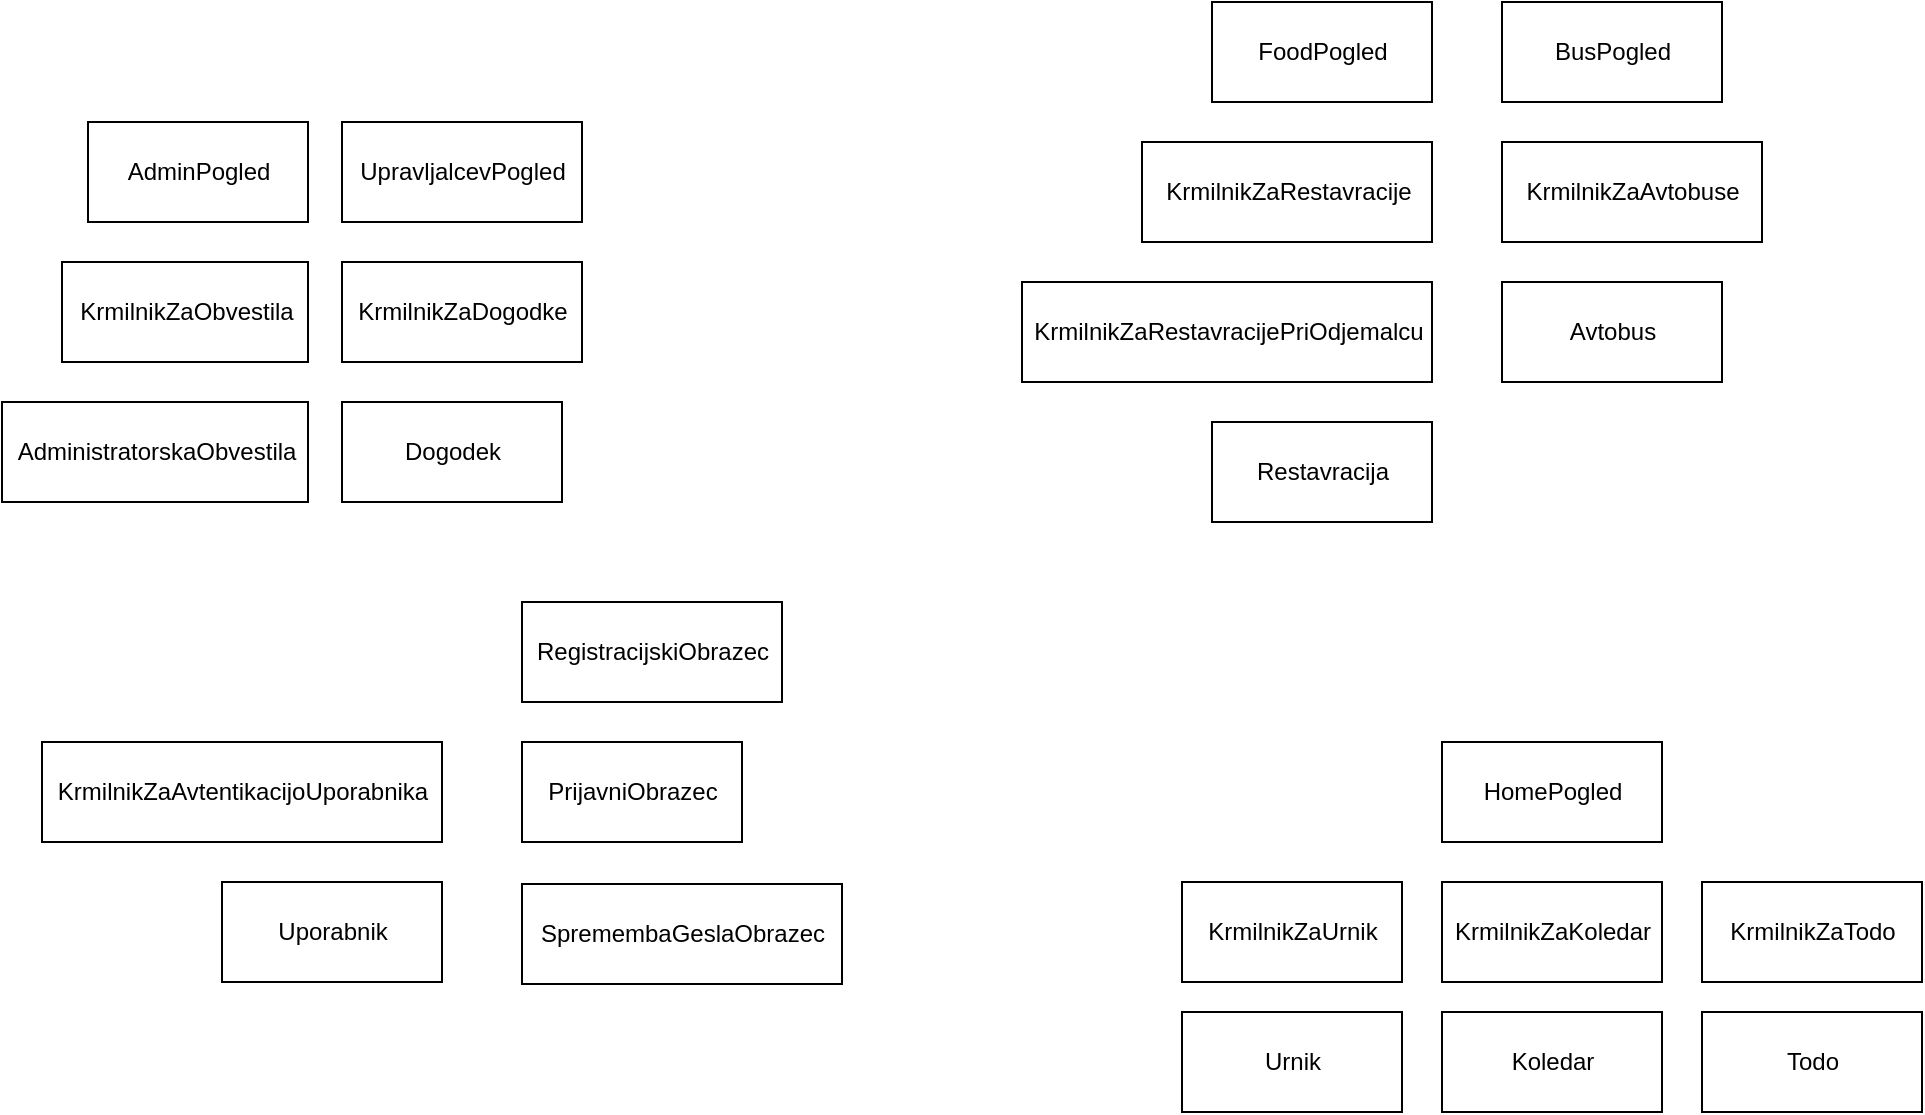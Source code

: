 <mxfile version="10.6.3" type="device"><diagram id="gvysWeZnoT_SXzcioMH8" name="Page-1"><mxGraphModel dx="1321" dy="717" grid="1" gridSize="10" guides="1" tooltips="1" connect="1" arrows="1" fold="1" page="1" pageScale="1" pageWidth="827" pageHeight="1169" math="0" shadow="0"><root><mxCell id="0"/><mxCell id="1" parent="0"/><mxCell id="FrU-sK3KYlYLVrynuc_L-1" value="KrmilnikZaAvtentikacijoUporabnika" style="html=1;" parent="1" vertex="1"><mxGeometry x="140" y="630" width="200" height="50" as="geometry"/></mxCell><mxCell id="FrU-sK3KYlYLVrynuc_L-2" value="Uporabnik" style="html=1;" parent="1" vertex="1"><mxGeometry x="230" y="700" width="110" height="50" as="geometry"/></mxCell><mxCell id="FrU-sK3KYlYLVrynuc_L-3" value="&lt;span id=&quot;docs-internal-guid-5d5e5d22-7fff-fd07-a806-9a033b7e2e0d&quot;&gt;&lt;span&gt;RegistracijskiObrazec&lt;/span&gt;&lt;/span&gt;" style="html=1;" parent="1" vertex="1"><mxGeometry x="380" y="560" width="130" height="50" as="geometry"/></mxCell><mxCell id="FrU-sK3KYlYLVrynuc_L-4" value="&lt;span id=&quot;docs-internal-guid-f1510172-7fff-1536-f7af-2f0ae2fb4b10&quot;&gt;&lt;span&gt;PrijavniObrazec&lt;/span&gt;&lt;/span&gt;&lt;br&gt;" style="html=1;" parent="1" vertex="1"><mxGeometry x="380" y="630" width="110" height="50" as="geometry"/></mxCell><mxCell id="FrU-sK3KYlYLVrynuc_L-5" value="&lt;span id=&quot;docs-internal-guid-1f981d7b-7fff-2f0d-8452-aeb2d681d6a1&quot;&gt;&lt;span&gt;SpremembaGeslaObrazec&lt;/span&gt;&lt;/span&gt;&lt;br&gt;" style="html=1;" parent="1" vertex="1"><mxGeometry x="380" y="701" width="160" height="50" as="geometry"/></mxCell><mxCell id="FrU-sK3KYlYLVrynuc_L-6" value="&lt;span id=&quot;docs-internal-guid-385ca362-7fff-4523-561a-d3fb539af6ee&quot;&gt;&lt;span&gt;HomePogled&lt;/span&gt;&lt;/span&gt;&lt;br&gt;" style="html=1;" parent="1" vertex="1"><mxGeometry x="840" y="630" width="110" height="50" as="geometry"/></mxCell><mxCell id="FrU-sK3KYlYLVrynuc_L-7" value="&lt;span id=&quot;docs-internal-guid-303bae89-7fff-5606-ccde-ac29cb5da506&quot;&gt;&lt;span&gt;FoodPogled&lt;/span&gt;&lt;/span&gt;&lt;br&gt;" style="html=1;" parent="1" vertex="1"><mxGeometry x="725" y="260" width="110" height="50" as="geometry"/></mxCell><mxCell id="FrU-sK3KYlYLVrynuc_L-8" value="&lt;span id=&quot;docs-internal-guid-7a662599-7fff-a21a-a9b4-c9670cae63f0&quot;&gt;&lt;span&gt;BusPogled&lt;/span&gt;&lt;/span&gt;&lt;br&gt;" style="html=1;" parent="1" vertex="1"><mxGeometry x="870" y="260" width="110" height="50" as="geometry"/></mxCell><mxCell id="FrU-sK3KYlYLVrynuc_L-9" value="&lt;span id=&quot;docs-internal-guid-a991defe-7fff-be4d-7914-2bbd52afe372&quot;&gt;&lt;span&gt;KrmilnikZaAvtobuse&lt;/span&gt;&lt;/span&gt;&lt;br&gt;" style="html=1;" parent="1" vertex="1"><mxGeometry x="870" y="330" width="130" height="50" as="geometry"/></mxCell><mxCell id="FrU-sK3KYlYLVrynuc_L-10" value="&lt;span id=&quot;docs-internal-guid-c814f853-7fff-e51c-042c-76f90d2741e7&quot;&gt;&lt;span&gt;Avtobus&lt;/span&gt;&lt;/span&gt;&lt;br&gt;" style="html=1;" parent="1" vertex="1"><mxGeometry x="870" y="400" width="110" height="50" as="geometry"/></mxCell><mxCell id="FrU-sK3KYlYLVrynuc_L-11" value="&lt;span id=&quot;docs-internal-guid-e93ed8f4-7fff-0957-f3b6-cfe99a8ef24b&quot;&gt;&lt;span&gt;KrmilnikZaRestavracije&lt;/span&gt;&lt;/span&gt;&lt;br&gt;" style="html=1;" parent="1" vertex="1"><mxGeometry x="690" y="330" width="145" height="50" as="geometry"/></mxCell><mxCell id="FrU-sK3KYlYLVrynuc_L-12" value="&lt;span id=&quot;docs-internal-guid-30a858fd-7fff-1481-1597-eb59142a8422&quot;&gt;&lt;span&gt;Restavracija&lt;/span&gt;&lt;/span&gt;&lt;br&gt;" style="html=1;" parent="1" vertex="1"><mxGeometry x="725" y="470" width="110" height="50" as="geometry"/></mxCell><mxCell id="FrU-sK3KYlYLVrynuc_L-16" value="&lt;span id=&quot;docs-internal-guid-2502a68c-7fff-2f80-a879-e1059742e11c&quot;&gt;&lt;span&gt;KrmilnikZaKoledar&lt;/span&gt;&lt;/span&gt;&lt;br&gt;" style="html=1;" parent="1" vertex="1"><mxGeometry x="840" y="700" width="110" height="50" as="geometry"/></mxCell><mxCell id="FrU-sK3KYlYLVrynuc_L-17" value="&lt;span id=&quot;docs-internal-guid-44ffa582-7fff-4ccc-4739-6e832f7d7005&quot;&gt;&lt;span&gt;Koledar&lt;/span&gt;&lt;/span&gt;&lt;br&gt;" style="html=1;" parent="1" vertex="1"><mxGeometry x="840" y="765" width="110" height="50" as="geometry"/></mxCell><mxCell id="FrU-sK3KYlYLVrynuc_L-18" value="&lt;span id=&quot;docs-internal-guid-0ff562ea-7fff-70f0-e65c-b59e4760c296&quot;&gt;&lt;span&gt;KrmilnikZaUrnik&lt;/span&gt;&lt;/span&gt;&lt;br&gt;" style="html=1;" parent="1" vertex="1"><mxGeometry x="710" y="700" width="110" height="50" as="geometry"/></mxCell><mxCell id="FrU-sK3KYlYLVrynuc_L-19" value="&lt;span id=&quot;docs-internal-guid-a8daa2e8-7fff-8c74-a171-830c6dfb81a6&quot;&gt;&lt;span&gt;Urnik&lt;/span&gt;&lt;/span&gt;&lt;br&gt;" style="html=1;" parent="1" vertex="1"><mxGeometry x="710" y="765" width="110" height="50" as="geometry"/></mxCell><mxCell id="FrU-sK3KYlYLVrynuc_L-20" value="&lt;span id=&quot;docs-internal-guid-5a57f680-7fff-b33b-1fd4-8496764adfb4&quot;&gt;&lt;span&gt;KrmilnikZaTodo&lt;/span&gt;&lt;/span&gt;&lt;br&gt;" style="html=1;" parent="1" vertex="1"><mxGeometry x="970" y="700" width="110" height="50" as="geometry"/></mxCell><mxCell id="FrU-sK3KYlYLVrynuc_L-21" value="&lt;span id=&quot;docs-internal-guid-2192ee43-7fff-cb25-ff67-e71ed42e6ba0&quot;&gt;&lt;span&gt;Todo&lt;/span&gt;&lt;/span&gt;&lt;br&gt;" style="html=1;" parent="1" vertex="1"><mxGeometry x="970" y="765" width="110" height="50" as="geometry"/></mxCell><mxCell id="FrU-sK3KYlYLVrynuc_L-22" value="&lt;span id=&quot;docs-internal-guid-eb859d99-7fff-d75e-61af-bc3576e9bf44&quot;&gt;&lt;span&gt;AdminPogled&lt;/span&gt;&lt;/span&gt;&lt;br&gt;" style="html=1;" parent="1" vertex="1"><mxGeometry x="163" y="320" width="110" height="50" as="geometry"/></mxCell><mxCell id="FrU-sK3KYlYLVrynuc_L-23" value="&lt;span id=&quot;docs-internal-guid-feaf06a0-7fff-ecff-2f92-b11c7bd58dc5&quot;&gt;&lt;span&gt;KrmilnikZaObvestila&lt;/span&gt;&lt;/span&gt;&lt;br&gt;" style="html=1;" parent="1" vertex="1"><mxGeometry x="150" y="390" width="123" height="50" as="geometry"/></mxCell><mxCell id="FrU-sK3KYlYLVrynuc_L-24" value="&lt;span id=&quot;docs-internal-guid-75a56341-7fff-0140-84c7-c02a08ae0aa8&quot;&gt;&lt;span&gt;AdministratorskaObvestila&lt;/span&gt;&lt;/span&gt;&lt;br&gt;" style="html=1;" parent="1" vertex="1"><mxGeometry x="120" y="460" width="153" height="50" as="geometry"/></mxCell><mxCell id="FrU-sK3KYlYLVrynuc_L-25" value="&lt;span id=&quot;docs-internal-guid-77586115-7fff-21f6-b231-f2821826a3e3&quot;&gt;&lt;span&gt;UpravljalcevPogled&lt;/span&gt;&lt;/span&gt;&lt;br&gt;" style="html=1;" parent="1" vertex="1"><mxGeometry x="290" y="320" width="120" height="50" as="geometry"/></mxCell><mxCell id="FrU-sK3KYlYLVrynuc_L-26" value="&lt;span id=&quot;docs-internal-guid-2fb9e42d-7fff-428b-39e3-e3fc7a8e6017&quot;&gt;&lt;span&gt;KrmilnikZaDogodke&lt;/span&gt;&lt;/span&gt;&lt;br&gt;" style="html=1;" parent="1" vertex="1"><mxGeometry x="290" y="390" width="120" height="50" as="geometry"/></mxCell><mxCell id="FrU-sK3KYlYLVrynuc_L-27" value="&lt;span id=&quot;docs-internal-guid-dd92a8e9-7fff-5385-87c8-135b018b22ae&quot;&gt;&lt;span&gt;Dogodek&lt;/span&gt;&lt;/span&gt;&lt;br&gt;" style="html=1;" parent="1" vertex="1"><mxGeometry x="290" y="460" width="110" height="50" as="geometry"/></mxCell><mxCell id="FrU-sK3KYlYLVrynuc_L-28" value="&lt;span id=&quot;docs-internal-guid-d638444c-7fff-6658-89ed-7f5f2a0943f8&quot;&gt;&lt;span&gt;KrmilnikZaRestavracijePriOdjemalcu&lt;/span&gt;&lt;/span&gt;&lt;br&gt;" style="html=1;" parent="1" vertex="1"><mxGeometry x="630" y="400" width="205" height="50" as="geometry"/></mxCell></root></mxGraphModel></diagram><diagram id="ZTqzeOJma1xVrEKHClJI" name="Page-2"><mxGraphModel dx="1812" dy="2962" grid="1" gridSize="10" guides="1" tooltips="1" connect="1" arrows="1" fold="1" page="1" pageScale="1" pageWidth="827" pageHeight="1169" math="0" shadow="0"><root><mxCell id="Y-PSo6K8p3dxQuI3xASP-0"/><mxCell id="Y-PSo6K8p3dxQuI3xASP-1" parent="Y-PSo6K8p3dxQuI3xASP-0"/><mxCell id="Y-PSo6K8p3dxQuI3xASP-5" style="edgeStyle=orthogonalEdgeStyle;rounded=0;orthogonalLoop=1;jettySize=auto;html=1;exitX=0.25;exitY=1;exitDx=0;exitDy=0;entryX=0;entryY=0.75;entryDx=0;entryDy=0;" parent="Y-PSo6K8p3dxQuI3xASP-1" source="Y-PSo6K8p3dxQuI3xASP-6" target="Y-PSo6K8p3dxQuI3xASP-9" edge="1"><mxGeometry relative="1" as="geometry"/></mxCell><mxCell id="Y-PSo6K8p3dxQuI3xASP-7" style="edgeStyle=orthogonalEdgeStyle;rounded=0;orthogonalLoop=1;jettySize=auto;html=1;exitX=0;exitY=0.25;exitDx=0;exitDy=0;entryX=0.75;entryY=1;entryDx=0;entryDy=0;" parent="Y-PSo6K8p3dxQuI3xASP-1" source="Y-PSo6K8p3dxQuI3xASP-9" target="Y-PSo6K8p3dxQuI3xASP-6" edge="1"><mxGeometry relative="1" as="geometry"/></mxCell><mxCell id="Y-PSo6K8p3dxQuI3xASP-11" value="" style="rounded=0;whiteSpace=wrap;html=1;fillColor=none;" parent="Y-PSo6K8p3dxQuI3xASP-1" vertex="1"><mxGeometry x="400" y="153" width="200" height="577" as="geometry"/></mxCell><mxCell id="Y-PSo6K8p3dxQuI3xASP-18" value="" style="endArrow=none;html=1;entryX=0.997;entryY=0.083;entryDx=0;entryDy=0;entryPerimeter=0;exitX=0;exitY=0.084;exitDx=0;exitDy=0;exitPerimeter=0;" parent="Y-PSo6K8p3dxQuI3xASP-1" source="Y-PSo6K8p3dxQuI3xASP-11" target="Y-PSo6K8p3dxQuI3xASP-11" edge="1"><mxGeometry width="50" height="50" relative="1" as="geometry"><mxPoint x="595" y="173.5" as="sourcePoint"/><mxPoint x="465" y="648.5" as="targetPoint"/></mxGeometry></mxCell><mxCell id="Y-PSo6K8p3dxQuI3xASP-19" value="&lt;b&gt;&lt;font style=&quot;font-size: 16px&quot;&gt;POGLEDI&lt;/font&gt;&lt;/b&gt;" style="text;html=1;strokeColor=none;fillColor=none;align=center;verticalAlign=middle;whiteSpace=wrap;rounded=0;" parent="Y-PSo6K8p3dxQuI3xASP-1" vertex="1"><mxGeometry x="415" y="160" width="170" height="40" as="geometry"/></mxCell><mxCell id="Y-PSo6K8p3dxQuI3xASP-20" value="&lt;b&gt;&lt;font style=&quot;font-size: 22px&quot;&gt;BRSKALNIK&lt;/font&gt;&lt;/b&gt;" style="ellipse;whiteSpace=wrap;html=1;fillColor=none;" parent="Y-PSo6K8p3dxQuI3xASP-1" vertex="1"><mxGeometry x="139" y="-30" width="240" height="80" as="geometry"/></mxCell><mxCell id="Y-PSo6K8p3dxQuI3xASP-27" value="" style="endArrow=classic;html=1;exitX=0.5;exitY=1;exitDx=0;exitDy=0;entryX=0.5;entryY=0;entryDx=0;entryDy=0;" parent="Y-PSo6K8p3dxQuI3xASP-1" source="Y-PSo6K8p3dxQuI3xASP-20" target="Y-PSo6K8p3dxQuI3xASP-6" edge="1"><mxGeometry width="50" height="50" relative="1" as="geometry"><mxPoint x="-60" y="750" as="sourcePoint"/><mxPoint x="-10" y="700" as="targetPoint"/></mxGeometry></mxCell><mxCell id="Y-PSo6K8p3dxQuI3xASP-38" value="" style="endArrow=classic;html=1;entryX=0.5;entryY=1;entryDx=0;entryDy=0;exitX=0.5;exitY=0;exitDx=0;exitDy=0;" parent="Y-PSo6K8p3dxQuI3xASP-1" source="Y-PSo6K8p3dxQuI3xASP-11" target="Y-PSo6K8p3dxQuI3xASP-20" edge="1"><mxGeometry width="50" height="50" relative="1" as="geometry"><mxPoint x="500" y="149" as="sourcePoint"/><mxPoint x="360" y="140" as="targetPoint"/></mxGeometry></mxCell><mxCell id="3p_9QP1vHvYYkf1AFpt1-0" value="&lt;span id=&quot;docs-internal-guid-5d5e5d22-7fff-fd07-a806-9a033b7e2e0d&quot;&gt;&lt;span&gt;RegistracijskiObrazec&lt;/span&gt;&lt;/span&gt;" style="html=1;fillColor=#d5e8d4;strokeColor=#82b366;" parent="Y-PSo6K8p3dxQuI3xASP-1" vertex="1"><mxGeometry x="410" y="386.5" width="180" height="50" as="geometry"/></mxCell><mxCell id="3p_9QP1vHvYYkf1AFpt1-1" value="&lt;span id=&quot;docs-internal-guid-f1510172-7fff-1536-f7af-2f0ae2fb4b10&quot;&gt;&lt;span&gt;PrijavniObrazec&lt;/span&gt;&lt;/span&gt;&lt;br&gt;" style="html=1;fillColor=#d5e8d4;strokeColor=#82b366;" parent="Y-PSo6K8p3dxQuI3xASP-1" vertex="1"><mxGeometry x="410" y="443.5" width="180" height="50" as="geometry"/></mxCell><mxCell id="3p_9QP1vHvYYkf1AFpt1-2" value="&lt;span id=&quot;docs-internal-guid-1f981d7b-7fff-2f0d-8452-aeb2d681d6a1&quot;&gt;&lt;span&gt;SpremembaGeslaObrazec&lt;/span&gt;&lt;/span&gt;&lt;br&gt;" style="html=1;fillColor=#d5e8d4;strokeColor=#82b366;" parent="Y-PSo6K8p3dxQuI3xASP-1" vertex="1"><mxGeometry x="410" y="500" width="180" height="56" as="geometry"/></mxCell><mxCell id="3p_9QP1vHvYYkf1AFpt1-3" value="&lt;span id=&quot;docs-internal-guid-385ca362-7fff-4523-561a-d3fb539af6ee&quot;&gt;&lt;span&gt;HomePogled&lt;/span&gt;&lt;/span&gt;&lt;br&gt;" style="html=1;fillColor=#ffe6cc;strokeColor=#d79b00;" parent="Y-PSo6K8p3dxQuI3xASP-1" vertex="1"><mxGeometry x="410" y="562" width="180" height="49" as="geometry"/></mxCell><mxCell id="3p_9QP1vHvYYkf1AFpt1-4" value="&lt;span id=&quot;docs-internal-guid-303bae89-7fff-5606-ccde-ac29cb5da506&quot;&gt;&lt;span&gt;FoodPogled&lt;/span&gt;&lt;/span&gt;&lt;br&gt;" style="html=1;fillColor=#dae8fc;strokeColor=#6c8ebf;" parent="Y-PSo6K8p3dxQuI3xASP-1" vertex="1"><mxGeometry x="410" y="618" width="180" height="51" as="geometry"/></mxCell><mxCell id="3p_9QP1vHvYYkf1AFpt1-5" value="&lt;span id=&quot;docs-internal-guid-7a662599-7fff-a21a-a9b4-c9670cae63f0&quot;&gt;&lt;span&gt;BusPogled&lt;/span&gt;&lt;/span&gt;&lt;br&gt;" style="html=1;fillColor=#dae8fc;strokeColor=#6c8ebf;" parent="Y-PSo6K8p3dxQuI3xASP-1" vertex="1"><mxGeometry x="410" y="674.5" width="180" height="50" as="geometry"/></mxCell><mxCell id="3p_9QP1vHvYYkf1AFpt1-6" value="&lt;span id=&quot;docs-internal-guid-eb859d99-7fff-d75e-61af-bc3576e9bf44&quot;&gt;&lt;span&gt;AdminPogled&lt;/span&gt;&lt;/span&gt;&lt;br&gt;" style="html=1;fillColor=#d5e8d4;strokeColor=#82b366;" parent="Y-PSo6K8p3dxQuI3xASP-1" vertex="1"><mxGeometry x="410" y="326" width="180" height="54" as="geometry"/></mxCell><mxCell id="3p_9QP1vHvYYkf1AFpt1-7" value="&lt;span id=&quot;docs-internal-guid-77586115-7fff-21f6-b231-f2821826a3e3&quot;&gt;&lt;span&gt;UpravljalcevPogled&lt;/span&gt;&lt;/span&gt;&lt;br&gt;" style="html=1;fillColor=#f8cecc;strokeColor=#b85450;" parent="Y-PSo6K8p3dxQuI3xASP-1" vertex="1"><mxGeometry x="410" y="210" width="180" height="50" as="geometry"/></mxCell><mxCell id="peYQ1aLjfDmnvbj8nEiP-9" value="" style="group" parent="Y-PSo6K8p3dxQuI3xASP-1" vertex="1" connectable="0"><mxGeometry x="108" y="765" width="302" height="545" as="geometry"/></mxCell><mxCell id="Y-PSo6K8p3dxQuI3xASP-35" value="&lt;b&gt;&lt;font style=&quot;font-size: 15px&quot;&gt;MODELI&lt;/font&gt;&lt;/b&gt;" style="text;html=1;strokeColor=none;fillColor=none;align=center;verticalAlign=middle;whiteSpace=wrap;rounded=0;" parent="peYQ1aLjfDmnvbj8nEiP-9" vertex="1"><mxGeometry width="302" height="35" as="geometry"/></mxCell><mxCell id="peYQ1aLjfDmnvbj8nEiP-8" value="" style="group;fontStyle=4" parent="peYQ1aLjfDmnvbj8nEiP-9" vertex="1" connectable="0"><mxGeometry x="52" width="200" height="545" as="geometry"/></mxCell><mxCell id="Y-PSo6K8p3dxQuI3xASP-9" value="" style="rounded=0;whiteSpace=wrap;html=1;fillColor=none;" parent="peYQ1aLjfDmnvbj8nEiP-8" vertex="1"><mxGeometry width="200" height="545" as="geometry"/></mxCell><mxCell id="peYQ1aLjfDmnvbj8nEiP-0" value="Uporabnik" style="html=1;fillColor=#d5e8d4;strokeColor=#82b366;" parent="peYQ1aLjfDmnvbj8nEiP-8" vertex="1"><mxGeometry x="10" y="65" width="180" height="50" as="geometry"/></mxCell><mxCell id="peYQ1aLjfDmnvbj8nEiP-1" value="&lt;span id=&quot;docs-internal-guid-c814f853-7fff-e51c-042c-76f90d2741e7&quot;&gt;&lt;span&gt;Avtobus&lt;/span&gt;&lt;/span&gt;&lt;br&gt;" style="html=1;fillColor=#dae8fc;strokeColor=#6c8ebf;" parent="peYQ1aLjfDmnvbj8nEiP-8" vertex="1"><mxGeometry x="10" y="425" width="180" height="50" as="geometry"/></mxCell><mxCell id="peYQ1aLjfDmnvbj8nEiP-2" value="&lt;span id=&quot;docs-internal-guid-30a858fd-7fff-1481-1597-eb59142a8422&quot;&gt;&lt;span&gt;Restavracija&lt;/span&gt;&lt;/span&gt;&lt;br&gt;" style="html=1;fillColor=#dae8fc;strokeColor=#6c8ebf;" parent="peYQ1aLjfDmnvbj8nEiP-8" vertex="1"><mxGeometry x="10" y="485" width="180" height="50" as="geometry"/></mxCell><mxCell id="peYQ1aLjfDmnvbj8nEiP-3" value="&lt;span id=&quot;docs-internal-guid-44ffa582-7fff-4ccc-4739-6e832f7d7005&quot;&gt;&lt;span&gt;Koledar&lt;/span&gt;&lt;/span&gt;&lt;br&gt;" style="html=1;fillColor=#ffe6cc;strokeColor=#d79b00;" parent="peYQ1aLjfDmnvbj8nEiP-8" vertex="1"><mxGeometry x="10" y="305" width="180" height="50" as="geometry"/></mxCell><mxCell id="peYQ1aLjfDmnvbj8nEiP-4" value="&lt;span id=&quot;docs-internal-guid-a8daa2e8-7fff-8c74-a171-830c6dfb81a6&quot;&gt;&lt;span&gt;Urnik&lt;/span&gt;&lt;/span&gt;&lt;br&gt;" style="html=1;fillColor=#ffe6cc;strokeColor=#d79b00;" parent="peYQ1aLjfDmnvbj8nEiP-8" vertex="1"><mxGeometry x="10" y="245" width="180" height="50" as="geometry"/></mxCell><mxCell id="peYQ1aLjfDmnvbj8nEiP-5" value="&lt;span id=&quot;docs-internal-guid-2192ee43-7fff-cb25-ff67-e71ed42e6ba0&quot;&gt;&lt;span&gt;Todo&lt;/span&gt;&lt;/span&gt;&lt;br&gt;" style="html=1;fillColor=#ffe6cc;strokeColor=#d79b00;" parent="peYQ1aLjfDmnvbj8nEiP-8" vertex="1"><mxGeometry x="10" y="363" width="180" height="50" as="geometry"/></mxCell><mxCell id="peYQ1aLjfDmnvbj8nEiP-6" value="&lt;span id=&quot;docs-internal-guid-75a56341-7fff-0140-84c7-c02a08ae0aa8&quot;&gt;&lt;span&gt;AdministratorskaObvestila&lt;/span&gt;&lt;/span&gt;&lt;br&gt;" style="html=1;fillColor=#f8cecc;strokeColor=#b85450;" parent="peYQ1aLjfDmnvbj8nEiP-8" vertex="1"><mxGeometry x="10" y="125" width="180" height="50" as="geometry"/></mxCell><mxCell id="peYQ1aLjfDmnvbj8nEiP-7" value="&lt;span id=&quot;docs-internal-guid-dd92a8e9-7fff-5385-87c8-135b018b22ae&quot;&gt;&lt;span&gt;Dogodek&lt;/span&gt;&lt;/span&gt;&lt;br&gt;" style="html=1;fillColor=#f8cecc;strokeColor=#b85450;" parent="peYQ1aLjfDmnvbj8nEiP-8" vertex="1"><mxGeometry x="10" y="185" width="180" height="50" as="geometry"/></mxCell><mxCell id="peYQ1aLjfDmnvbj8nEiP-10" value="" style="endArrow=none;html=1;exitX=0.002;exitY=0.084;exitDx=0;exitDy=0;exitPerimeter=0;" parent="peYQ1aLjfDmnvbj8nEiP-8" edge="1"><mxGeometry width="50" height="50" relative="1" as="geometry"><mxPoint x="-0.167" y="34.667" as="sourcePoint"/><mxPoint x="200" y="34.5" as="targetPoint"/><Array as="points"/></mxGeometry></mxCell><mxCell id="peYQ1aLjfDmnvbj8nEiP-11" value="" style="group" parent="Y-PSo6K8p3dxQuI3xASP-1" vertex="1" connectable="0"><mxGeometry x="-137" y="150" width="225" height="687" as="geometry"/></mxCell><mxCell id="Z4c4k8oyo3qW1T0aG-MM-0" value="" style="group" parent="peYQ1aLjfDmnvbj8nEiP-11" vertex="1" connectable="0"><mxGeometry width="225" height="687" as="geometry"/></mxCell><mxCell id="Y-PSo6K8p3dxQuI3xASP-6" value="" style="rounded=0;whiteSpace=wrap;html=1;fillColor=none;" parent="Z4c4k8oyo3qW1T0aG-MM-0" vertex="1"><mxGeometry width="225" height="680" as="geometry"/></mxCell><mxCell id="Y-PSo6K8p3dxQuI3xASP-3" value="&lt;b&gt;&lt;font style=&quot;font-size: 15px&quot;&gt;KRMILNIKI&lt;/font&gt;&lt;/b&gt;" style="text;html=1;strokeColor=none;fillColor=none;align=center;verticalAlign=middle;whiteSpace=wrap;rounded=0;" parent="Z4c4k8oyo3qW1T0aG-MM-0" vertex="1"><mxGeometry x="23" y="10" width="180" height="40" as="geometry"/></mxCell><mxCell id="Y-PSo6K8p3dxQuI3xASP-26" value="" style="endArrow=none;html=1;entryX=1.009;entryY=0.084;entryDx=0;entryDy=0;entryPerimeter=0;exitX=0.002;exitY=0.084;exitDx=0;exitDy=0;exitPerimeter=0;" parent="Z4c4k8oyo3qW1T0aG-MM-0" source="Y-PSo6K8p3dxQuI3xASP-6" target="Y-PSo6K8p3dxQuI3xASP-6" edge="1"><mxGeometry width="50" height="50" relative="1" as="geometry"><mxPoint x="50" y="547" as="sourcePoint"/><mxPoint x="100" y="497" as="targetPoint"/><Array as="points"/></mxGeometry></mxCell><mxCell id="Xi-U1zLRk_JYaJBSbtUz-0" value="KrmilnikZaAvtentikacijoUporabnika" style="html=1;fillColor=#d5e8d4;strokeColor=#82b366;" parent="Z4c4k8oyo3qW1T0aG-MM-0" vertex="1"><mxGeometry x="11.5" y="77" width="200" height="50" as="geometry"/></mxCell><mxCell id="FWdA1VbpgkCHDVjgBdhk-0" value="&lt;span id=&quot;docs-internal-guid-e93ed8f4-7fff-0957-f3b6-cfe99a8ef24b&quot;&gt;&lt;span&gt;KrmilnikZaRestavracije&lt;/span&gt;&lt;/span&gt;&lt;br&gt;" style="html=1;fillColor=#dae8fc;strokeColor=#6c8ebf;" parent="Z4c4k8oyo3qW1T0aG-MM-0" vertex="1"><mxGeometry x="12.5" y="322" width="200" height="50" as="geometry"/></mxCell><mxCell id="6qikkZqmWzKWf55pLgcU-0" value="&lt;span id=&quot;docs-internal-guid-d638444c-7fff-6658-89ed-7f5f2a0943f8&quot;&gt;&lt;span&gt;KrmilnikZaRestavracijePriOdjemalcu&lt;/span&gt;&lt;/span&gt;&lt;br&gt;" style="html=1;fillColor=#dae8fc;strokeColor=#6c8ebf;" parent="Z4c4k8oyo3qW1T0aG-MM-0" vertex="1"><mxGeometry x="12.5" y="380.5" width="200" height="50" as="geometry"/></mxCell><mxCell id="rj9VTDyqogJ2a7Z6gPSJ-0" value="&lt;span id=&quot;docs-internal-guid-a991defe-7fff-be4d-7914-2bbd52afe372&quot;&gt;&lt;span&gt;KrmilnikZaAvtobuse&lt;/span&gt;&lt;/span&gt;&lt;br&gt;" style="html=1;fillColor=#dae8fc;strokeColor=#6c8ebf;" parent="Z4c4k8oyo3qW1T0aG-MM-0" vertex="1"><mxGeometry x="12.5" y="261.5" width="200" height="50" as="geometry"/></mxCell><mxCell id="IhY0ob3RAwflHvcVyyHN-0" value="&lt;span id=&quot;docs-internal-guid-2fb9e42d-7fff-428b-39e3-e3fc7a8e6017&quot;&gt;&lt;span&gt;KrmilnikZaDogodke&lt;/span&gt;&lt;/span&gt;&lt;br&gt;" style="html=1;fillColor=#f8cecc;strokeColor=#b85450;" parent="Z4c4k8oyo3qW1T0aG-MM-0" vertex="1"><mxGeometry x="13.5" y="201" width="198" height="50" as="geometry"/></mxCell><mxCell id="TZIYsrNnsKlTMhsmGH1W-0" value="&lt;span id=&quot;docs-internal-guid-feaf06a0-7fff-ecff-2f92-b11c7bd58dc5&quot;&gt;&lt;span&gt;KrmilnikZaObvestila&lt;/span&gt;&lt;/span&gt;&lt;br&gt;" style="html=1;fillColor=#f8cecc;strokeColor=#b85450;" parent="Z4c4k8oyo3qW1T0aG-MM-0" vertex="1"><mxGeometry x="13.5" y="137.5" width="198" height="50" as="geometry"/></mxCell><mxCell id="cEwXb4EUyZtOuTl9PUgQ-3" value="" style="group" parent="Z4c4k8oyo3qW1T0aG-MM-0" vertex="1" connectable="0"><mxGeometry x="13" y="444" width="200" height="216" as="geometry"/></mxCell><mxCell id="cEwXb4EUyZtOuTl9PUgQ-1" value="" style="rounded=0;whiteSpace=wrap;html=1;fillColor=none;" parent="cEwXb4EUyZtOuTl9PUgQ-3" vertex="1"><mxGeometry width="200" height="216.0" as="geometry"/></mxCell><mxCell id="lAf2QwJwEt-G1jvZdG9F-0" value="&lt;span id=&quot;docs-internal-guid-2502a68c-7fff-2f80-a879-e1059742e11c&quot;&gt;&lt;span&gt;KrmilnikZaKoledar&lt;/span&gt;&lt;/span&gt;&lt;br&gt;" style="html=1;fillColor=#ffe6cc;strokeColor=#d79b00;" parent="cEwXb4EUyZtOuTl9PUgQ-3" vertex="1"><mxGeometry x="47.5" y="33.312" width="110" height="49.091" as="geometry"/></mxCell><mxCell id="YapunwrgMKJ6HjWIIb1c-0" value="&lt;span id=&quot;docs-internal-guid-0ff562ea-7fff-70f0-e65c-b59e4760c296&quot;&gt;&lt;span&gt;KrmilnikZaUrnik&lt;/span&gt;&lt;/span&gt;&lt;br&gt;" style="html=1;fillColor=#ffe6cc;strokeColor=#d79b00;" parent="cEwXb4EUyZtOuTl9PUgQ-3" vertex="1"><mxGeometry x="47.5" y="89.766" width="110" height="49.091" as="geometry"/></mxCell><mxCell id="ua2-YbhotYIGtmk4Hwgd-0" value="&lt;span id=&quot;docs-internal-guid-5a57f680-7fff-b33b-1fd4-8496764adfb4&quot;&gt;&lt;span&gt;KrmilnikZaTodo&lt;/span&gt;&lt;/span&gt;&lt;br&gt;" style="html=1;fillColor=#ffe6cc;strokeColor=#d79b00;" parent="cEwXb4EUyZtOuTl9PUgQ-3" vertex="1"><mxGeometry x="47.5" y="146.221" width="110" height="49.091" as="geometry"/></mxCell><mxCell id="cEwXb4EUyZtOuTl9PUgQ-2" value="Študentske dejavnosti" style="text;html=1;strokeColor=none;fillColor=none;align=center;verticalAlign=middle;whiteSpace=wrap;rounded=0;" parent="cEwXb4EUyZtOuTl9PUgQ-3" vertex="1"><mxGeometry y="7.56" width="200" height="19.636" as="geometry"/></mxCell><mxCell id="-4nFkcF6n5va96wtKBhq-0" value="&lt;div style=&quot;text-align: left&quot;&gt;&lt;span&gt;Razdelitev dela&lt;/span&gt;&lt;/div&gt;&lt;div style=&quot;text-align: left&quot;&gt;&lt;span&gt;&lt;br&gt;&lt;/span&gt;&lt;/div&gt;&lt;div style=&quot;text-align: left&quot;&gt;Andrej Miščič: oranžne komponente&lt;span&gt;&lt;br&gt;&lt;/span&gt;&lt;/div&gt;&lt;div style=&quot;text-align: left&quot;&gt;Darian Tomaševič: zelene komponente&lt;br&gt;&lt;/div&gt;&lt;div style=&quot;text-align: left&quot;&gt;&lt;span&gt;David Nabergoj: rdeče komponente&lt;/span&gt;&lt;/div&gt;&lt;div style=&quot;text-align: left&quot;&gt;&lt;span&gt;Luka Vranješ: modre komponente&lt;/span&gt;&lt;/div&gt;" style="text;html=1;strokeColor=none;fillColor=none;align=center;verticalAlign=middle;whiteSpace=wrap;rounded=0;" parent="Y-PSo6K8p3dxQuI3xASP-1" vertex="1"><mxGeometry x="-370" y="150" width="210" height="280" as="geometry"/></mxCell><mxCell id="a81BE7ZEQvpQZ5MzNMNh-0" value="&lt;span id=&quot;docs-internal-guid-7a662599-7fff-a21a-a9b4-c9670cae63f0&quot;&gt;&lt;span&gt;EventsPogled&lt;/span&gt;&lt;/span&gt;&lt;br&gt;" style="html=1;fillColor=#f8cecc;strokeColor=#b85450;" vertex="1" parent="Y-PSo6K8p3dxQuI3xASP-1"><mxGeometry x="410" y="270" width="180" height="50" as="geometry"/></mxCell><mxCell id="a81BE7ZEQvpQZ5MzNMNh-3" value="" style="endArrow=classic;html=1;exitX=1;exitY=0.25;exitDx=0;exitDy=0;entryX=0;entryY=0.289;entryDx=0;entryDy=0;entryPerimeter=0;" edge="1" parent="Y-PSo6K8p3dxQuI3xASP-1" source="Y-PSo6K8p3dxQuI3xASP-6" target="Y-PSo6K8p3dxQuI3xASP-11"><mxGeometry width="50" height="50" relative="1" as="geometry"><mxPoint x="130" y="390" as="sourcePoint"/><mxPoint x="180" y="340" as="targetPoint"/></mxGeometry></mxCell><mxCell id="a81BE7ZEQvpQZ5MzNMNh-4" value="" style="endArrow=none;html=1;exitX=1;exitY=0.25;exitDx=0;exitDy=0;entryX=0;entryY=0.289;entryDx=0;entryDy=0;entryPerimeter=0;jumpStyle=none;startArrow=classic;startFill=1;endFill=0;" edge="1" parent="Y-PSo6K8p3dxQuI3xASP-1"><mxGeometry width="50" height="50" relative="1" as="geometry"><mxPoint x="87.833" y="429.667" as="sourcePoint"/><mxPoint x="400.333" y="429.667" as="targetPoint"/></mxGeometry></mxCell></root></mxGraphModel></diagram></mxfile>